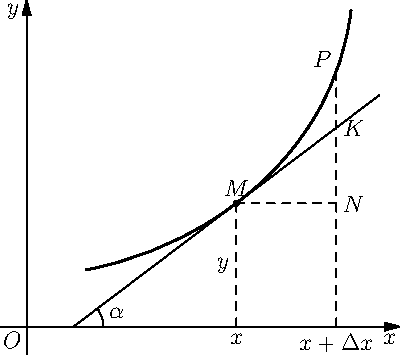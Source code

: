size(200);
import geometry;
import graph;
path p=(22,21)..controls(38.3163542925,24.0973602627)and(53.9146985708,30.2010601977)..(68,39)
..controls(84.4507467202,49.2766086209)and(98.540385483,63.0604425958)..(108,80)
  ..controls(114.382511649,91.4293158838)and(118.459579818,104.000276073)..(120,117);
draw(p,linewidth(1));
real l=length(p);
point M=point(p,0.4l);
dot(M);
pair T=dir(p,0.4l);
point P=point(p,0.8l);
point K=intersectionpoint(line(M,M+T),line(P,(P.x,0)));
point J=intersectionpoint(line(M,K),line((0,0),(1,0)));
draw(J--K+20T);
markangle("$\alpha$",(M.x,0),J,M,radius=15);
draw(Label("$y$",position=Relative(0.5)),M--(M.x,0),dashed);
label("$x$",M.x,S);
label("$x+\Delta x$",P.x,S);
draw(P--(P.x,0),dashed);

draw(M--(P.x,M.y),dashed);
label("$N$",(P.x,M.y),E);
label("$P$",P,NW);
label("$M$",M,N);
label("$K$",K,E);
label("$O$",(0,0),SW);
xlimits(0,P.x+20);
axes("$x$","$y$",Arrow());

